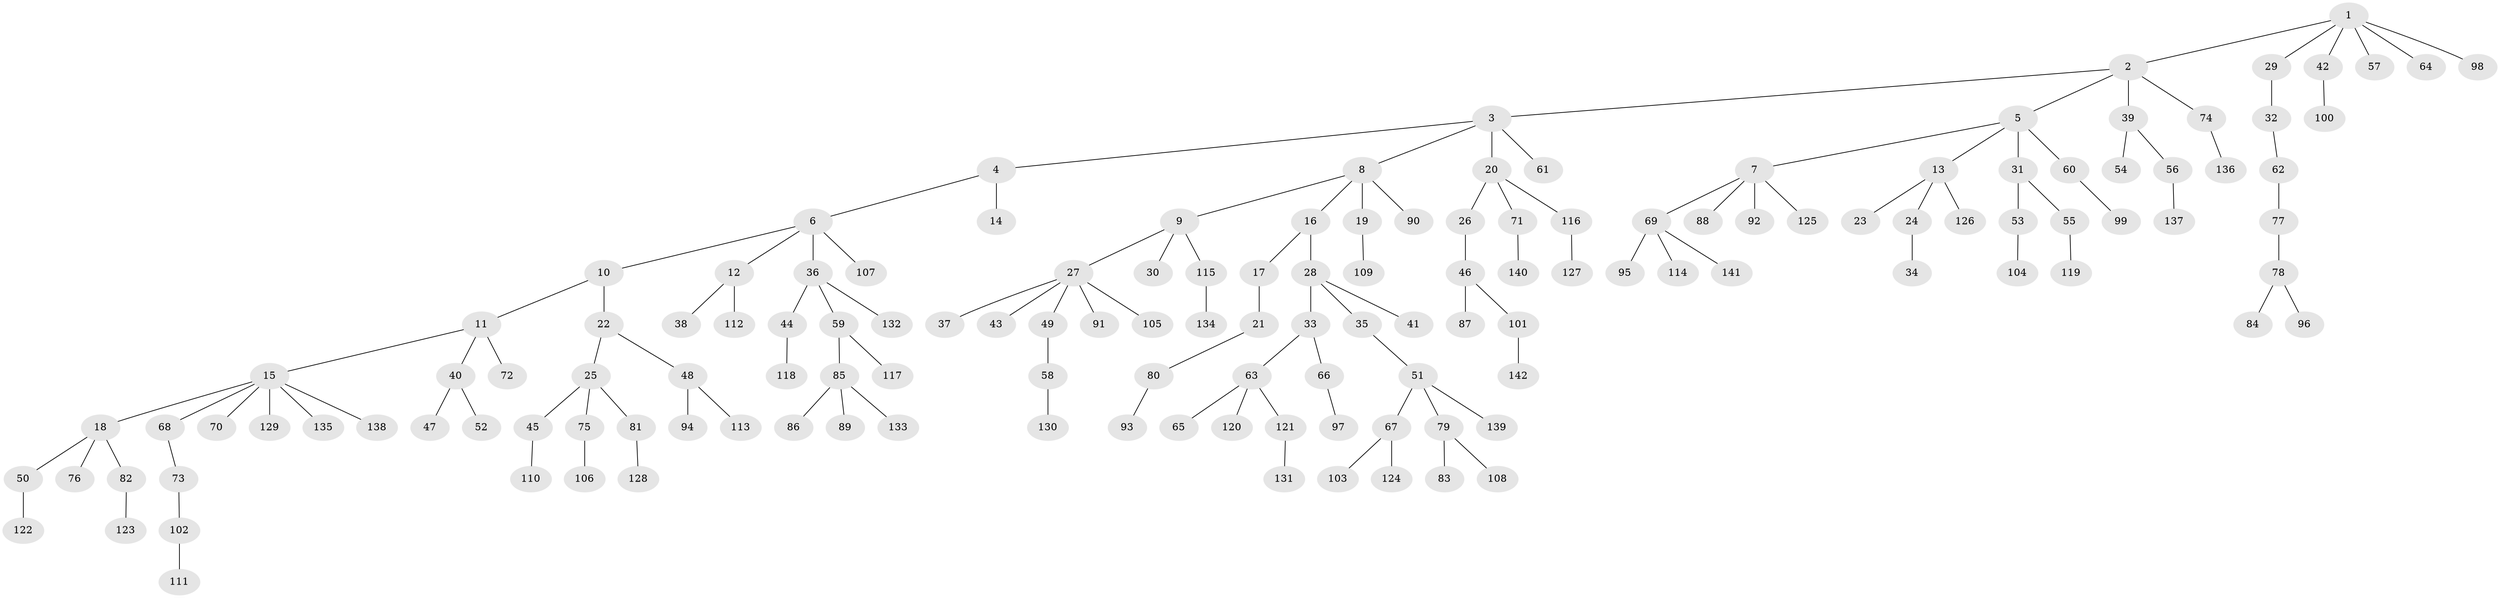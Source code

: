 // coarse degree distribution, {1: 0.46551724137931033, 6: 0.034482758620689655, 4: 0.06896551724137931, 2: 0.3103448275862069, 5: 0.017241379310344827, 3: 0.10344827586206896}
// Generated by graph-tools (version 1.1) at 2025/51/03/04/25 22:51:44]
// undirected, 142 vertices, 141 edges
graph export_dot {
  node [color=gray90,style=filled];
  1;
  2;
  3;
  4;
  5;
  6;
  7;
  8;
  9;
  10;
  11;
  12;
  13;
  14;
  15;
  16;
  17;
  18;
  19;
  20;
  21;
  22;
  23;
  24;
  25;
  26;
  27;
  28;
  29;
  30;
  31;
  32;
  33;
  34;
  35;
  36;
  37;
  38;
  39;
  40;
  41;
  42;
  43;
  44;
  45;
  46;
  47;
  48;
  49;
  50;
  51;
  52;
  53;
  54;
  55;
  56;
  57;
  58;
  59;
  60;
  61;
  62;
  63;
  64;
  65;
  66;
  67;
  68;
  69;
  70;
  71;
  72;
  73;
  74;
  75;
  76;
  77;
  78;
  79;
  80;
  81;
  82;
  83;
  84;
  85;
  86;
  87;
  88;
  89;
  90;
  91;
  92;
  93;
  94;
  95;
  96;
  97;
  98;
  99;
  100;
  101;
  102;
  103;
  104;
  105;
  106;
  107;
  108;
  109;
  110;
  111;
  112;
  113;
  114;
  115;
  116;
  117;
  118;
  119;
  120;
  121;
  122;
  123;
  124;
  125;
  126;
  127;
  128;
  129;
  130;
  131;
  132;
  133;
  134;
  135;
  136;
  137;
  138;
  139;
  140;
  141;
  142;
  1 -- 2;
  1 -- 29;
  1 -- 42;
  1 -- 57;
  1 -- 64;
  1 -- 98;
  2 -- 3;
  2 -- 5;
  2 -- 39;
  2 -- 74;
  3 -- 4;
  3 -- 8;
  3 -- 20;
  3 -- 61;
  4 -- 6;
  4 -- 14;
  5 -- 7;
  5 -- 13;
  5 -- 31;
  5 -- 60;
  6 -- 10;
  6 -- 12;
  6 -- 36;
  6 -- 107;
  7 -- 69;
  7 -- 88;
  7 -- 92;
  7 -- 125;
  8 -- 9;
  8 -- 16;
  8 -- 19;
  8 -- 90;
  9 -- 27;
  9 -- 30;
  9 -- 115;
  10 -- 11;
  10 -- 22;
  11 -- 15;
  11 -- 40;
  11 -- 72;
  12 -- 38;
  12 -- 112;
  13 -- 23;
  13 -- 24;
  13 -- 126;
  15 -- 18;
  15 -- 68;
  15 -- 70;
  15 -- 129;
  15 -- 135;
  15 -- 138;
  16 -- 17;
  16 -- 28;
  17 -- 21;
  18 -- 50;
  18 -- 76;
  18 -- 82;
  19 -- 109;
  20 -- 26;
  20 -- 71;
  20 -- 116;
  21 -- 80;
  22 -- 25;
  22 -- 48;
  24 -- 34;
  25 -- 45;
  25 -- 75;
  25 -- 81;
  26 -- 46;
  27 -- 37;
  27 -- 43;
  27 -- 49;
  27 -- 91;
  27 -- 105;
  28 -- 33;
  28 -- 35;
  28 -- 41;
  29 -- 32;
  31 -- 53;
  31 -- 55;
  32 -- 62;
  33 -- 63;
  33 -- 66;
  35 -- 51;
  36 -- 44;
  36 -- 59;
  36 -- 132;
  39 -- 54;
  39 -- 56;
  40 -- 47;
  40 -- 52;
  42 -- 100;
  44 -- 118;
  45 -- 110;
  46 -- 87;
  46 -- 101;
  48 -- 94;
  48 -- 113;
  49 -- 58;
  50 -- 122;
  51 -- 67;
  51 -- 79;
  51 -- 139;
  53 -- 104;
  55 -- 119;
  56 -- 137;
  58 -- 130;
  59 -- 85;
  59 -- 117;
  60 -- 99;
  62 -- 77;
  63 -- 65;
  63 -- 120;
  63 -- 121;
  66 -- 97;
  67 -- 103;
  67 -- 124;
  68 -- 73;
  69 -- 95;
  69 -- 114;
  69 -- 141;
  71 -- 140;
  73 -- 102;
  74 -- 136;
  75 -- 106;
  77 -- 78;
  78 -- 84;
  78 -- 96;
  79 -- 83;
  79 -- 108;
  80 -- 93;
  81 -- 128;
  82 -- 123;
  85 -- 86;
  85 -- 89;
  85 -- 133;
  101 -- 142;
  102 -- 111;
  115 -- 134;
  116 -- 127;
  121 -- 131;
}
